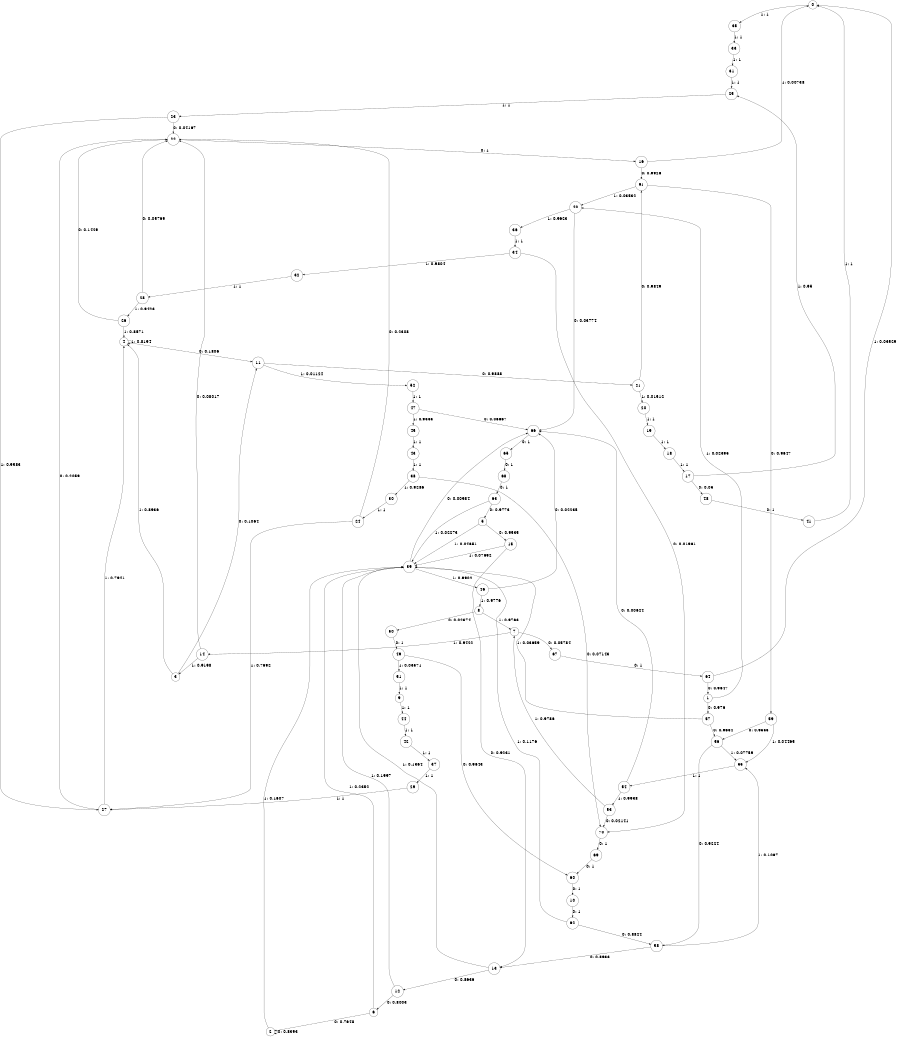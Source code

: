digraph "ch3_face_grouped_df_L13" {
size = "6,8.5";
ratio = "fill";
node [shape = circle];
node [fontsize = 24];
edge [fontsize = 24];
0 -> 35 [label = "1: 1        "];
1 -> 57 [label = "0: 0.976    "];
1 -> 40 [label = "1: 0.02395  "];
2 -> 2 [label = "0: 0.8393   "];
2 -> 39 [label = "1: 0.1607   "];
3 -> 11 [label = "0: 0.1064   "];
3 -> 4 [label = "1: 0.8936   "];
4 -> 11 [label = "0: 0.1806   "];
4 -> 4 [label = "1: 0.8194   "];
5 -> 15 [label = "0: 0.9535   "];
5 -> 39 [label = "1: 0.04651  "];
6 -> 2 [label = "0: 0.7648   "];
6 -> 39 [label = "1: 0.2352   "];
7 -> 67 [label = "0: 0.05784  "];
7 -> 14 [label = "1: 0.9422   "];
8 -> 50 [label = "0: 0.02374  "];
8 -> 7 [label = "1: 0.9763   "];
9 -> 44 [label = "1: 1        "];
10 -> 62 [label = "0: 1        "];
11 -> 21 [label = "0: 0.9888   "];
11 -> 52 [label = "1: 0.01124  "];
12 -> 6 [label = "0: 0.8003   "];
12 -> 39 [label = "1: 0.1997   "];
13 -> 12 [label = "0: 0.8636   "];
13 -> 39 [label = "1: 0.1364   "];
14 -> 22 [label = "0: 0.08017  "];
14 -> 3 [label = "1: 0.9198   "];
15 -> 13 [label = "0: 0.9231   "];
15 -> 39 [label = "1: 0.07692  "];
16 -> 61 [label = "0: 0.9926   "];
16 -> 0 [label = "1: 0.00738  "];
17 -> 48 [label = "0: 0.05     "];
17 -> 25 [label = "1: 0.95     "];
18 -> 17 [label = "1: 1        "];
19 -> 18 [label = "1: 1        "];
20 -> 19 [label = "1: 1        "];
21 -> 61 [label = "0: 0.9849   "];
21 -> 20 [label = "1: 0.01512  "];
22 -> 16 [label = "0: 1        "];
23 -> 22 [label = "0: 0.04167  "];
23 -> 27 [label = "1: 0.9583   "];
24 -> 22 [label = "0: 0.2308   "];
24 -> 27 [label = "1: 0.7692   "];
25 -> 23 [label = "1: 1        "];
26 -> 22 [label = "0: 0.1429   "];
26 -> 4 [label = "1: 0.8571   "];
27 -> 22 [label = "0: 0.2059   "];
27 -> 4 [label = "1: 0.7941   "];
28 -> 22 [label = "0: 0.05769  "];
28 -> 26 [label = "1: 0.9423   "];
29 -> 27 [label = "1: 1        "];
30 -> 24 [label = "1: 1        "];
31 -> 25 [label = "1: 1        "];
32 -> 28 [label = "1: 1        "];
33 -> 31 [label = "1: 1        "];
34 -> 70 [label = "0: 0.01961  "];
34 -> 32 [label = "1: 0.9804   "];
35 -> 33 [label = "1: 1        "];
36 -> 34 [label = "1: 1        "];
37 -> 29 [label = "1: 1        "];
38 -> 70 [label = "0: 0.07143  "];
38 -> 30 [label = "1: 0.9286   "];
39 -> 66 [label = "0: 0.00984  "];
39 -> 46 [label = "1: 0.9902   "];
40 -> 66 [label = "0: 0.03774  "];
40 -> 36 [label = "1: 0.9623   "];
41 -> 0 [label = "1: 1        "];
42 -> 37 [label = "1: 1        "];
43 -> 38 [label = "1: 1        "];
44 -> 42 [label = "1: 1        "];
45 -> 43 [label = "1: 1        "];
46 -> 66 [label = "0: 0.02235  "];
46 -> 8 [label = "1: 0.9776   "];
47 -> 66 [label = "0: 0.06667  "];
47 -> 45 [label = "1: 0.9333   "];
48 -> 41 [label = "0: 1        "];
49 -> 60 [label = "0: 0.9643   "];
49 -> 51 [label = "1: 0.03571  "];
50 -> 49 [label = "0: 1        "];
51 -> 9 [label = "1: 1        "];
52 -> 47 [label = "1: 1        "];
53 -> 70 [label = "0: 0.02141  "];
53 -> 7 [label = "1: 0.9786   "];
54 -> 66 [label = "0: 0.00624  "];
54 -> 53 [label = "1: 0.9938   "];
55 -> 54 [label = "1: 1        "];
56 -> 58 [label = "0: 0.9224   "];
56 -> 55 [label = "1: 0.07759  "];
57 -> 56 [label = "0: 0.9634   "];
57 -> 39 [label = "1: 0.03659  "];
58 -> 13 [label = "0: 0.8933   "];
58 -> 55 [label = "1: 0.1067   "];
59 -> 56 [label = "0: 0.9553   "];
59 -> 55 [label = "1: 0.04465  "];
60 -> 10 [label = "0: 1        "];
61 -> 59 [label = "0: 0.9647   "];
61 -> 40 [label = "1: 0.03532  "];
62 -> 58 [label = "0: 0.8824   "];
62 -> 39 [label = "1: 0.1176   "];
63 -> 5 [label = "0: 0.9773   "];
63 -> 39 [label = "1: 0.02273  "];
64 -> 1 [label = "0: 0.9647   "];
64 -> 0 [label = "1: 0.03529  "];
65 -> 68 [label = "0: 1        "];
66 -> 65 [label = "0: 1        "];
67 -> 64 [label = "0: 1        "];
68 -> 63 [label = "0: 1        "];
69 -> 60 [label = "0: 1        "];
70 -> 69 [label = "0: 1        "];
}